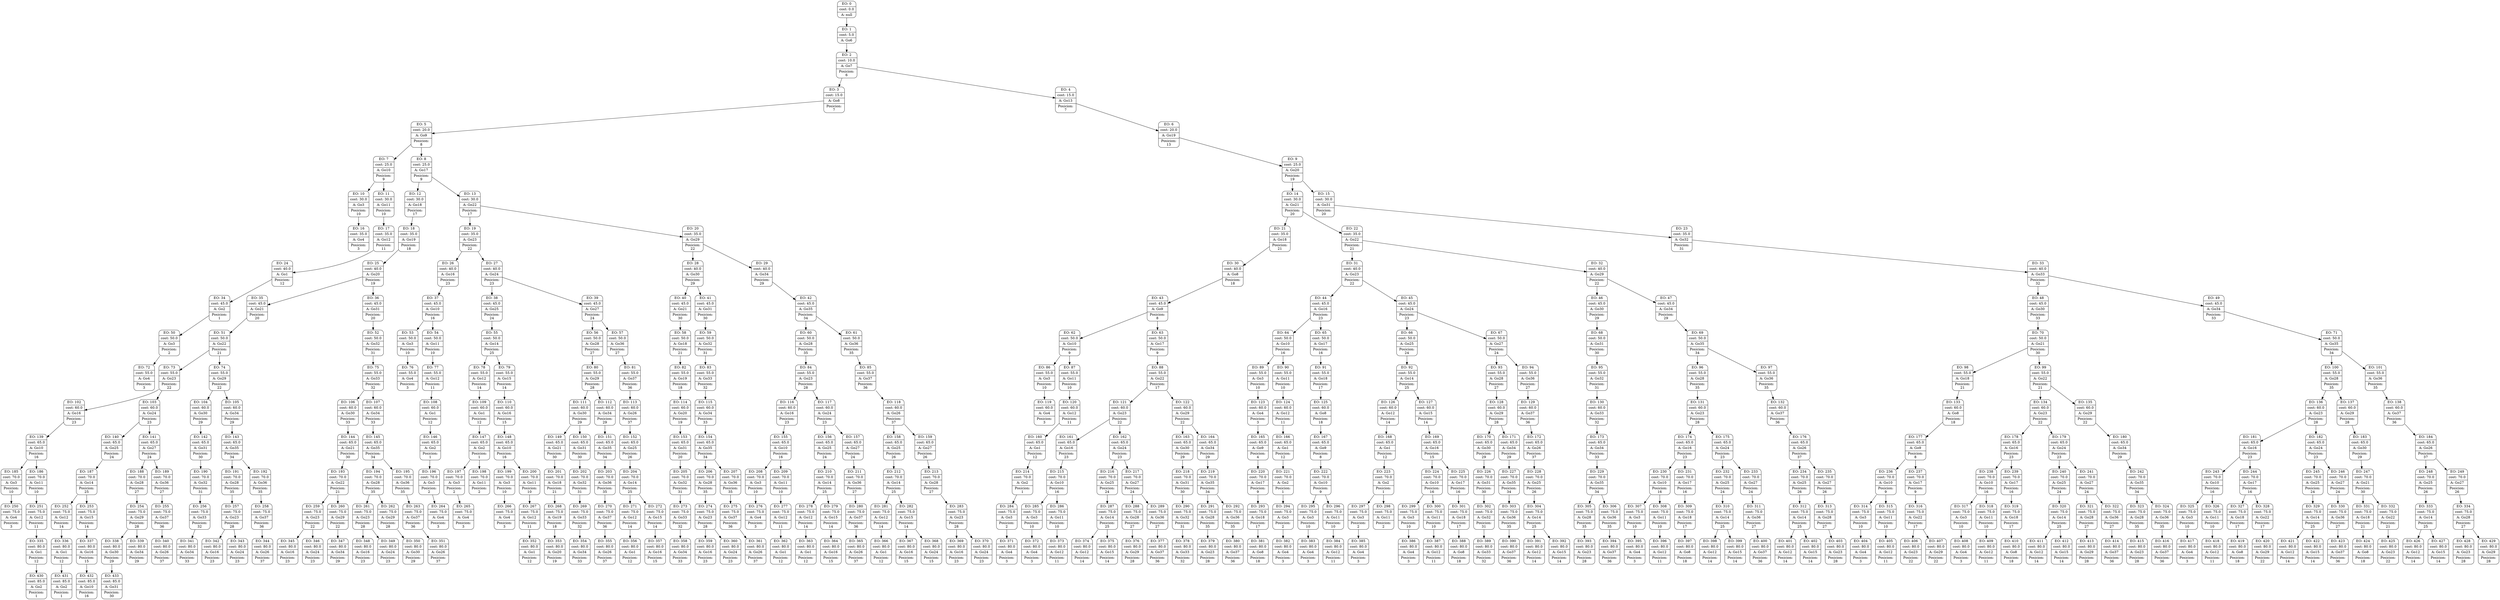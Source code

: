 digraph g {
node [shape = Mrecord];
nodo0[label="{EO: 0|cost: 0.0|A: null}"]
nodo1[label="{EO: 1|cost: 5.0|A: Go6}"]
nodo2[label="{EO: 2|cost: 10.0|A: Go7|Posicion:\n6}"]
nodo3[label="{EO: 3|cost: 15.0|A: Go8|Posicion:\n7}"]
nodo5[label="{EO: 5|cost: 20.0|A: Go9|Posicion:\n8}"]
nodo7[label="{EO: 7|cost: 25.0|A: Go10|Posicion:\n9}"]
nodo10[label="{EO: 10|cost: 30.0|A: Go3|Posicion:\n10}"]
nodo16[label="{EO: 16|cost: 35.0|A: Go4|Posicion:\n3}"]

nodo10 -> nodo16;

nodo7 -> nodo10;
nodo11[label="{EO: 11|cost: 30.0|A: Go11|Posicion:\n10}"]
nodo17[label="{EO: 17|cost: 35.0|A: Go12|Posicion:\n11}"]
nodo24[label="{EO: 24|cost: 40.0|A: Go1|Posicion:\n12}"]
nodo34[label="{EO: 34|cost: 45.0|A: Go2|Posicion:\n1}"]
nodo50[label="{EO: 50|cost: 50.0|A: Go3|Posicion:\n2}"]
nodo72[label="{EO: 72|cost: 55.0|A: Go4|Posicion:\n3}"]

nodo50 -> nodo72;

nodo34 -> nodo50;

nodo24 -> nodo34;

nodo17 -> nodo24;

nodo11 -> nodo17;

nodo7 -> nodo11;

nodo5 -> nodo7;
nodo8[label="{EO: 8|cost: 25.0|A: Go17|Posicion:\n9}"]
nodo12[label="{EO: 12|cost: 30.0|A: Go18|Posicion:\n17}"]
nodo18[label="{EO: 18|cost: 35.0|A: Go19|Posicion:\n18}"]
nodo25[label="{EO: 25|cost: 40.0|A: Go20|Posicion:\n19}"]
nodo35[label="{EO: 35|cost: 45.0|A: Go21|Posicion:\n20}"]
nodo51[label="{EO: 51|cost: 50.0|A: Go22|Posicion:\n21}"]
nodo73[label="{EO: 73|cost: 55.0|A: Go23|Posicion:\n22}"]
nodo102[label="{EO: 102|cost: 60.0|A: Go16|Posicion:\n23}"]
nodo139[label="{EO: 139|cost: 65.0|A: Go10|Posicion:\n16}"]
nodo185[label="{EO: 185|cost: 70.0|A: Go3|Posicion:\n10}"]
nodo250[label="{EO: 250|cost: 75.0|A: Go4|Posicion:\n3}"]

nodo185 -> nodo250;

nodo139 -> nodo185;
nodo186[label="{EO: 186|cost: 70.0|A: Go11|Posicion:\n10}"]
nodo251[label="{EO: 251|cost: 75.0|A: Go12|Posicion:\n11}"]
nodo335[label="{EO: 335|cost: 80.0|A: Go1|Posicion:\n12}"]
nodo430[label="{EO: 430|cost: 85.0|A: Go2|Posicion:\n1}"]

nodo335 -> nodo430;

nodo251 -> nodo335;

nodo186 -> nodo251;

nodo139 -> nodo186;

nodo102 -> nodo139;

nodo73 -> nodo102;
nodo103[label="{EO: 103|cost: 60.0|A: Go24|Posicion:\n23}"]
nodo140[label="{EO: 140|cost: 65.0|A: Go25|Posicion:\n24}"]
nodo187[label="{EO: 187|cost: 70.0|A: Go14|Posicion:\n25}"]
nodo252[label="{EO: 252|cost: 75.0|A: Go12|Posicion:\n14}"]
nodo336[label="{EO: 336|cost: 80.0|A: Go1|Posicion:\n12}"]
nodo431[label="{EO: 431|cost: 85.0|A: Go2|Posicion:\n1}"]

nodo336 -> nodo431;

nodo252 -> nodo336;

nodo187 -> nodo252;
nodo253[label="{EO: 253|cost: 75.0|A: Go15|Posicion:\n14}"]
nodo337[label="{EO: 337|cost: 80.0|A: Go16|Posicion:\n15}"]
nodo432[label="{EO: 432|cost: 85.0|A: Go10|Posicion:\n16}"]

nodo337 -> nodo432;

nodo253 -> nodo337;

nodo187 -> nodo253;

nodo140 -> nodo187;

nodo103 -> nodo140;
nodo141[label="{EO: 141|cost: 65.0|A: Go27|Posicion:\n24}"]
nodo188[label="{EO: 188|cost: 70.0|A: Go28|Posicion:\n27}"]
nodo254[label="{EO: 254|cost: 75.0|A: Go29|Posicion:\n28}"]
nodo338[label="{EO: 338|cost: 80.0|A: Go30|Posicion:\n29}"]
nodo433[label="{EO: 433|cost: 85.0|A: Go31|Posicion:\n30}"]

nodo338 -> nodo433;

nodo254 -> nodo338;
nodo339[label="{EO: 339|cost: 80.0|A: Go34|Posicion:\n29}"]

nodo254 -> nodo339;

nodo188 -> nodo254;

nodo141 -> nodo188;
nodo189[label="{EO: 189|cost: 70.0|A: Go36|Posicion:\n27}"]
nodo255[label="{EO: 255|cost: 75.0|A: Go37|Posicion:\n36}"]
nodo340[label="{EO: 340|cost: 80.0|A: Go26|Posicion:\n37}"]

nodo255 -> nodo340;

nodo189 -> nodo255;

nodo141 -> nodo189;

nodo103 -> nodo141;

nodo73 -> nodo103;

nodo51 -> nodo73;
nodo74[label="{EO: 74|cost: 55.0|A: Go29|Posicion:\n22}"]
nodo104[label="{EO: 104|cost: 60.0|A: Go30|Posicion:\n29}"]
nodo142[label="{EO: 142|cost: 65.0|A: Go31|Posicion:\n30}"]
nodo190[label="{EO: 190|cost: 70.0|A: Go32|Posicion:\n31}"]
nodo256[label="{EO: 256|cost: 75.0|A: Go33|Posicion:\n32}"]
nodo341[label="{EO: 341|cost: 80.0|A: Go34|Posicion:\n33}"]

nodo256 -> nodo341;

nodo190 -> nodo256;

nodo142 -> nodo190;

nodo104 -> nodo142;

nodo74 -> nodo104;
nodo105[label="{EO: 105|cost: 60.0|A: Go34|Posicion:\n29}"]
nodo143[label="{EO: 143|cost: 65.0|A: Go35|Posicion:\n34}"]
nodo191[label="{EO: 191|cost: 70.0|A: Go28|Posicion:\n35}"]
nodo257[label="{EO: 257|cost: 75.0|A: Go23|Posicion:\n28}"]
nodo342[label="{EO: 342|cost: 80.0|A: Go16|Posicion:\n23}"]

nodo257 -> nodo342;
nodo343[label="{EO: 343|cost: 80.0|A: Go24|Posicion:\n23}"]

nodo257 -> nodo343;

nodo191 -> nodo257;

nodo143 -> nodo191;
nodo192[label="{EO: 192|cost: 70.0|A: Go36|Posicion:\n35}"]
nodo258[label="{EO: 258|cost: 75.0|A: Go37|Posicion:\n36}"]
nodo344[label="{EO: 344|cost: 80.0|A: Go26|Posicion:\n37}"]

nodo258 -> nodo344;

nodo192 -> nodo258;

nodo143 -> nodo192;

nodo105 -> nodo143;

nodo74 -> nodo105;

nodo51 -> nodo74;

nodo35 -> nodo51;

nodo25 -> nodo35;
nodo36[label="{EO: 36|cost: 45.0|A: Go31|Posicion:\n20}"]
nodo52[label="{EO: 52|cost: 50.0|A: Go32|Posicion:\n31}"]
nodo75[label="{EO: 75|cost: 55.0|A: Go33|Posicion:\n32}"]
nodo106[label="{EO: 106|cost: 60.0|A: Go30|Posicion:\n33}"]
nodo144[label="{EO: 144|cost: 65.0|A: Go21|Posicion:\n30}"]
nodo193[label="{EO: 193|cost: 70.0|A: Go22|Posicion:\n21}"]
nodo259[label="{EO: 259|cost: 75.0|A: Go23|Posicion:\n22}"]
nodo345[label="{EO: 345|cost: 80.0|A: Go16|Posicion:\n23}"]

nodo259 -> nodo345;
nodo346[label="{EO: 346|cost: 80.0|A: Go24|Posicion:\n23}"]

nodo259 -> nodo346;

nodo193 -> nodo259;
nodo260[label="{EO: 260|cost: 75.0|A: Go29|Posicion:\n22}"]
nodo347[label="{EO: 347|cost: 80.0|A: Go34|Posicion:\n29}"]

nodo260 -> nodo347;

nodo193 -> nodo260;

nodo144 -> nodo193;

nodo106 -> nodo144;

nodo75 -> nodo106;
nodo107[label="{EO: 107|cost: 60.0|A: Go34|Posicion:\n33}"]
nodo145[label="{EO: 145|cost: 65.0|A: Go35|Posicion:\n34}"]
nodo194[label="{EO: 194|cost: 70.0|A: Go28|Posicion:\n35}"]
nodo261[label="{EO: 261|cost: 75.0|A: Go23|Posicion:\n28}"]
nodo348[label="{EO: 348|cost: 80.0|A: Go16|Posicion:\n23}"]

nodo261 -> nodo348;
nodo349[label="{EO: 349|cost: 80.0|A: Go24|Posicion:\n23}"]

nodo261 -> nodo349;

nodo194 -> nodo261;
nodo262[label="{EO: 262|cost: 75.0|A: Go29|Posicion:\n28}"]
nodo350[label="{EO: 350|cost: 80.0|A: Go30|Posicion:\n29}"]

nodo262 -> nodo350;

nodo194 -> nodo262;

nodo145 -> nodo194;
nodo195[label="{EO: 195|cost: 70.0|A: Go36|Posicion:\n35}"]
nodo263[label="{EO: 263|cost: 75.0|A: Go37|Posicion:\n36}"]
nodo351[label="{EO: 351|cost: 80.0|A: Go26|Posicion:\n37}"]

nodo263 -> nodo351;

nodo195 -> nodo263;

nodo145 -> nodo195;

nodo107 -> nodo145;

nodo75 -> nodo107;

nodo52 -> nodo75;

nodo36 -> nodo52;

nodo25 -> nodo36;

nodo18 -> nodo25;

nodo12 -> nodo18;

nodo8 -> nodo12;
nodo13[label="{EO: 13|cost: 30.0|A: Go22|Posicion:\n17}"]
nodo19[label="{EO: 19|cost: 35.0|A: Go23|Posicion:\n22}"]
nodo26[label="{EO: 26|cost: 40.0|A: Go16|Posicion:\n23}"]
nodo37[label="{EO: 37|cost: 45.0|A: Go10|Posicion:\n16}"]
nodo53[label="{EO: 53|cost: 50.0|A: Go3|Posicion:\n10}"]
nodo76[label="{EO: 76|cost: 55.0|A: Go4|Posicion:\n3}"]

nodo53 -> nodo76;

nodo37 -> nodo53;
nodo54[label="{EO: 54|cost: 50.0|A: Go11|Posicion:\n10}"]
nodo77[label="{EO: 77|cost: 55.0|A: Go12|Posicion:\n11}"]
nodo108[label="{EO: 108|cost: 60.0|A: Go1|Posicion:\n12}"]
nodo146[label="{EO: 146|cost: 65.0|A: Go2|Posicion:\n1}"]
nodo196[label="{EO: 196|cost: 70.0|A: Go3|Posicion:\n2}"]
nodo264[label="{EO: 264|cost: 75.0|A: Go4|Posicion:\n3}"]

nodo196 -> nodo264;

nodo146 -> nodo196;

nodo108 -> nodo146;

nodo77 -> nodo108;

nodo54 -> nodo77;

nodo37 -> nodo54;

nodo26 -> nodo37;

nodo19 -> nodo26;
nodo27[label="{EO: 27|cost: 40.0|A: Go24|Posicion:\n23}"]
nodo38[label="{EO: 38|cost: 45.0|A: Go25|Posicion:\n24}"]
nodo55[label="{EO: 55|cost: 50.0|A: Go14|Posicion:\n25}"]
nodo78[label="{EO: 78|cost: 55.0|A: Go12|Posicion:\n14}"]
nodo109[label="{EO: 109|cost: 60.0|A: Go1|Posicion:\n12}"]
nodo147[label="{EO: 147|cost: 65.0|A: Go2|Posicion:\n1}"]
nodo197[label="{EO: 197|cost: 70.0|A: Go3|Posicion:\n2}"]
nodo265[label="{EO: 265|cost: 75.0|A: Go4|Posicion:\n3}"]

nodo197 -> nodo265;

nodo147 -> nodo197;
nodo198[label="{EO: 198|cost: 70.0|A: Go11|Posicion:\n2}"]

nodo147 -> nodo198;

nodo109 -> nodo147;

nodo78 -> nodo109;

nodo55 -> nodo78;
nodo79[label="{EO: 79|cost: 55.0|A: Go15|Posicion:\n14}"]
nodo110[label="{EO: 110|cost: 60.0|A: Go16|Posicion:\n15}"]
nodo148[label="{EO: 148|cost: 65.0|A: Go10|Posicion:\n16}"]
nodo199[label="{EO: 199|cost: 70.0|A: Go3|Posicion:\n10}"]
nodo266[label="{EO: 266|cost: 75.0|A: Go4|Posicion:\n3}"]

nodo199 -> nodo266;

nodo148 -> nodo199;
nodo200[label="{EO: 200|cost: 70.0|A: Go11|Posicion:\n10}"]
nodo267[label="{EO: 267|cost: 75.0|A: Go12|Posicion:\n11}"]
nodo352[label="{EO: 352|cost: 80.0|A: Go1|Posicion:\n12}"]

nodo267 -> nodo352;

nodo200 -> nodo267;

nodo148 -> nodo200;

nodo110 -> nodo148;

nodo79 -> nodo110;

nodo55 -> nodo79;

nodo38 -> nodo55;

nodo27 -> nodo38;
nodo39[label="{EO: 39|cost: 45.0|A: Go27|Posicion:\n24}"]
nodo56[label="{EO: 56|cost: 50.0|A: Go28|Posicion:\n27}"]
nodo80[label="{EO: 80|cost: 55.0|A: Go29|Posicion:\n28}"]
nodo111[label="{EO: 111|cost: 60.0|A: Go30|Posicion:\n29}"]
nodo149[label="{EO: 149|cost: 65.0|A: Go21|Posicion:\n30}"]
nodo201[label="{EO: 201|cost: 70.0|A: Go18|Posicion:\n21}"]
nodo268[label="{EO: 268|cost: 75.0|A: Go19|Posicion:\n18}"]
nodo353[label="{EO: 353|cost: 80.0|A: Go20|Posicion:\n19}"]

nodo268 -> nodo353;

nodo201 -> nodo268;

nodo149 -> nodo201;

nodo111 -> nodo149;
nodo150[label="{EO: 150|cost: 65.0|A: Go31|Posicion:\n30}"]
nodo202[label="{EO: 202|cost: 70.0|A: Go32|Posicion:\n31}"]
nodo269[label="{EO: 269|cost: 75.0|A: Go33|Posicion:\n32}"]
nodo354[label="{EO: 354|cost: 80.0|A: Go34|Posicion:\n33}"]

nodo269 -> nodo354;

nodo202 -> nodo269;

nodo150 -> nodo202;

nodo111 -> nodo150;

nodo80 -> nodo111;
nodo112[label="{EO: 112|cost: 60.0|A: Go34|Posicion:\n29}"]
nodo151[label="{EO: 151|cost: 65.0|A: Go35|Posicion:\n34}"]
nodo203[label="{EO: 203|cost: 70.0|A: Go36|Posicion:\n35}"]
nodo270[label="{EO: 270|cost: 75.0|A: Go37|Posicion:\n36}"]
nodo355[label="{EO: 355|cost: 80.0|A: Go26|Posicion:\n37}"]

nodo270 -> nodo355;

nodo203 -> nodo270;

nodo151 -> nodo203;

nodo112 -> nodo151;

nodo80 -> nodo112;

nodo56 -> nodo80;

nodo39 -> nodo56;
nodo57[label="{EO: 57|cost: 50.0|A: Go36|Posicion:\n27}"]
nodo81[label="{EO: 81|cost: 55.0|A: Go37|Posicion:\n36}"]
nodo113[label="{EO: 113|cost: 60.0|A: Go26|Posicion:\n37}"]
nodo152[label="{EO: 152|cost: 65.0|A: Go25|Posicion:\n26}"]
nodo204[label="{EO: 204|cost: 70.0|A: Go14|Posicion:\n25}"]
nodo271[label="{EO: 271|cost: 75.0|A: Go12|Posicion:\n14}"]
nodo356[label="{EO: 356|cost: 80.0|A: Go1|Posicion:\n12}"]

nodo271 -> nodo356;

nodo204 -> nodo271;
nodo272[label="{EO: 272|cost: 75.0|A: Go15|Posicion:\n14}"]
nodo357[label="{EO: 357|cost: 80.0|A: Go16|Posicion:\n15}"]

nodo272 -> nodo357;

nodo204 -> nodo272;

nodo152 -> nodo204;

nodo113 -> nodo152;

nodo81 -> nodo113;

nodo57 -> nodo81;

nodo39 -> nodo57;

nodo27 -> nodo39;

nodo19 -> nodo27;

nodo13 -> nodo19;
nodo20[label="{EO: 20|cost: 35.0|A: Go29|Posicion:\n22}"]
nodo28[label="{EO: 28|cost: 40.0|A: Go30|Posicion:\n29}"]
nodo40[label="{EO: 40|cost: 45.0|A: Go21|Posicion:\n30}"]
nodo58[label="{EO: 58|cost: 50.0|A: Go18|Posicion:\n21}"]
nodo82[label="{EO: 82|cost: 55.0|A: Go19|Posicion:\n18}"]
nodo114[label="{EO: 114|cost: 60.0|A: Go20|Posicion:\n19}"]
nodo153[label="{EO: 153|cost: 65.0|A: Go31|Posicion:\n20}"]
nodo205[label="{EO: 205|cost: 70.0|A: Go32|Posicion:\n31}"]
nodo273[label="{EO: 273|cost: 75.0|A: Go33|Posicion:\n32}"]
nodo358[label="{EO: 358|cost: 80.0|A: Go34|Posicion:\n33}"]

nodo273 -> nodo358;

nodo205 -> nodo273;

nodo153 -> nodo205;

nodo114 -> nodo153;

nodo82 -> nodo114;

nodo58 -> nodo82;

nodo40 -> nodo58;

nodo28 -> nodo40;
nodo41[label="{EO: 41|cost: 45.0|A: Go31|Posicion:\n30}"]
nodo59[label="{EO: 59|cost: 50.0|A: Go32|Posicion:\n31}"]
nodo83[label="{EO: 83|cost: 55.0|A: Go33|Posicion:\n32}"]
nodo115[label="{EO: 115|cost: 60.0|A: Go34|Posicion:\n33}"]
nodo154[label="{EO: 154|cost: 65.0|A: Go35|Posicion:\n34}"]
nodo206[label="{EO: 206|cost: 70.0|A: Go28|Posicion:\n35}"]
nodo274[label="{EO: 274|cost: 75.0|A: Go23|Posicion:\n28}"]
nodo359[label="{EO: 359|cost: 80.0|A: Go16|Posicion:\n23}"]

nodo274 -> nodo359;
nodo360[label="{EO: 360|cost: 80.0|A: Go24|Posicion:\n23}"]

nodo274 -> nodo360;

nodo206 -> nodo274;

nodo154 -> nodo206;
nodo207[label="{EO: 207|cost: 70.0|A: Go36|Posicion:\n35}"]
nodo275[label="{EO: 275|cost: 75.0|A: Go37|Posicion:\n36}"]
nodo361[label="{EO: 361|cost: 80.0|A: Go26|Posicion:\n37}"]

nodo275 -> nodo361;

nodo207 -> nodo275;

nodo154 -> nodo207;

nodo115 -> nodo154;

nodo83 -> nodo115;

nodo59 -> nodo83;

nodo41 -> nodo59;

nodo28 -> nodo41;

nodo20 -> nodo28;
nodo29[label="{EO: 29|cost: 40.0|A: Go34|Posicion:\n29}"]
nodo42[label="{EO: 42|cost: 45.0|A: Go35|Posicion:\n34}"]
nodo60[label="{EO: 60|cost: 50.0|A: Go28|Posicion:\n35}"]
nodo84[label="{EO: 84|cost: 55.0|A: Go23|Posicion:\n28}"]
nodo116[label="{EO: 116|cost: 60.0|A: Go16|Posicion:\n23}"]
nodo155[label="{EO: 155|cost: 65.0|A: Go10|Posicion:\n16}"]
nodo208[label="{EO: 208|cost: 70.0|A: Go3|Posicion:\n10}"]
nodo276[label="{EO: 276|cost: 75.0|A: Go4|Posicion:\n3}"]

nodo208 -> nodo276;

nodo155 -> nodo208;
nodo209[label="{EO: 209|cost: 70.0|A: Go11|Posicion:\n10}"]
nodo277[label="{EO: 277|cost: 75.0|A: Go12|Posicion:\n11}"]
nodo362[label="{EO: 362|cost: 80.0|A: Go1|Posicion:\n12}"]

nodo277 -> nodo362;

nodo209 -> nodo277;

nodo155 -> nodo209;

nodo116 -> nodo155;

nodo84 -> nodo116;
nodo117[label="{EO: 117|cost: 60.0|A: Go24|Posicion:\n23}"]
nodo156[label="{EO: 156|cost: 65.0|A: Go25|Posicion:\n24}"]
nodo210[label="{EO: 210|cost: 70.0|A: Go14|Posicion:\n25}"]
nodo278[label="{EO: 278|cost: 75.0|A: Go12|Posicion:\n14}"]
nodo363[label="{EO: 363|cost: 80.0|A: Go1|Posicion:\n12}"]

nodo278 -> nodo363;

nodo210 -> nodo278;
nodo279[label="{EO: 279|cost: 75.0|A: Go15|Posicion:\n14}"]
nodo364[label="{EO: 364|cost: 80.0|A: Go16|Posicion:\n15}"]

nodo279 -> nodo364;

nodo210 -> nodo279;

nodo156 -> nodo210;

nodo117 -> nodo156;
nodo157[label="{EO: 157|cost: 65.0|A: Go27|Posicion:\n24}"]
nodo211[label="{EO: 211|cost: 70.0|A: Go36|Posicion:\n27}"]
nodo280[label="{EO: 280|cost: 75.0|A: Go37|Posicion:\n36}"]
nodo365[label="{EO: 365|cost: 80.0|A: Go26|Posicion:\n37}"]

nodo280 -> nodo365;

nodo211 -> nodo280;

nodo157 -> nodo211;

nodo117 -> nodo157;

nodo84 -> nodo117;

nodo60 -> nodo84;

nodo42 -> nodo60;
nodo61[label="{EO: 61|cost: 50.0|A: Go36|Posicion:\n35}"]
nodo85[label="{EO: 85|cost: 55.0|A: Go37|Posicion:\n36}"]
nodo118[label="{EO: 118|cost: 60.0|A: Go26|Posicion:\n37}"]
nodo158[label="{EO: 158|cost: 65.0|A: Go25|Posicion:\n26}"]
nodo212[label="{EO: 212|cost: 70.0|A: Go14|Posicion:\n25}"]
nodo281[label="{EO: 281|cost: 75.0|A: Go12|Posicion:\n14}"]
nodo366[label="{EO: 366|cost: 80.0|A: Go1|Posicion:\n12}"]

nodo281 -> nodo366;

nodo212 -> nodo281;
nodo282[label="{EO: 282|cost: 75.0|A: Go15|Posicion:\n14}"]
nodo367[label="{EO: 367|cost: 80.0|A: Go16|Posicion:\n15}"]

nodo282 -> nodo367;
nodo368[label="{EO: 368|cost: 80.0|A: Go24|Posicion:\n15}"]

nodo282 -> nodo368;

nodo212 -> nodo282;

nodo158 -> nodo212;

nodo118 -> nodo158;
nodo159[label="{EO: 159|cost: 65.0|A: Go27|Posicion:\n26}"]
nodo213[label="{EO: 213|cost: 70.0|A: Go28|Posicion:\n27}"]
nodo283[label="{EO: 283|cost: 75.0|A: Go23|Posicion:\n28}"]
nodo369[label="{EO: 369|cost: 80.0|A: Go16|Posicion:\n23}"]

nodo283 -> nodo369;
nodo370[label="{EO: 370|cost: 80.0|A: Go24|Posicion:\n23}"]

nodo283 -> nodo370;

nodo213 -> nodo283;

nodo159 -> nodo213;

nodo118 -> nodo159;

nodo85 -> nodo118;

nodo61 -> nodo85;

nodo42 -> nodo61;

nodo29 -> nodo42;

nodo20 -> nodo29;

nodo13 -> nodo20;

nodo8 -> nodo13;

nodo5 -> nodo8;

nodo3 -> nodo5;

nodo2 -> nodo3;
nodo4[label="{EO: 4|cost: 15.0|A: Go13|Posicion:\n7}"]
nodo6[label="{EO: 6|cost: 20.0|A: Go19|Posicion:\n13}"]
nodo9[label="{EO: 9|cost: 25.0|A: Go20|Posicion:\n19}"]
nodo14[label="{EO: 14|cost: 30.0|A: Go21|Posicion:\n20}"]
nodo21[label="{EO: 21|cost: 35.0|A: Go18|Posicion:\n21}"]
nodo30[label="{EO: 30|cost: 40.0|A: Go8|Posicion:\n18}"]
nodo43[label="{EO: 43|cost: 45.0|A: Go9|Posicion:\n8}"]
nodo62[label="{EO: 62|cost: 50.0|A: Go10|Posicion:\n9}"]
nodo86[label="{EO: 86|cost: 55.0|A: Go3|Posicion:\n10}"]
nodo119[label="{EO: 119|cost: 60.0|A: Go4|Posicion:\n3}"]

nodo86 -> nodo119;

nodo62 -> nodo86;
nodo87[label="{EO: 87|cost: 55.0|A: Go11|Posicion:\n10}"]
nodo120[label="{EO: 120|cost: 60.0|A: Go12|Posicion:\n11}"]
nodo160[label="{EO: 160|cost: 65.0|A: Go1|Posicion:\n12}"]
nodo214[label="{EO: 214|cost: 70.0|A: Go2|Posicion:\n1}"]
nodo284[label="{EO: 284|cost: 75.0|A: Go3|Posicion:\n2}"]
nodo371[label="{EO: 371|cost: 80.0|A: Go4|Posicion:\n3}"]

nodo284 -> nodo371;

nodo214 -> nodo284;

nodo160 -> nodo214;

nodo120 -> nodo160;

nodo87 -> nodo120;

nodo62 -> nodo87;

nodo43 -> nodo62;
nodo63[label="{EO: 63|cost: 50.0|A: Go17|Posicion:\n9}"]
nodo88[label="{EO: 88|cost: 55.0|A: Go22|Posicion:\n17}"]
nodo121[label="{EO: 121|cost: 60.0|A: Go23|Posicion:\n22}"]
nodo161[label="{EO: 161|cost: 65.0|A: Go16|Posicion:\n23}"]
nodo215[label="{EO: 215|cost: 70.0|A: Go10|Posicion:\n16}"]
nodo285[label="{EO: 285|cost: 75.0|A: Go3|Posicion:\n10}"]
nodo372[label="{EO: 372|cost: 80.0|A: Go4|Posicion:\n3}"]

nodo285 -> nodo372;

nodo215 -> nodo285;
nodo286[label="{EO: 286|cost: 75.0|A: Go11|Posicion:\n10}"]
nodo373[label="{EO: 373|cost: 80.0|A: Go12|Posicion:\n11}"]

nodo286 -> nodo373;

nodo215 -> nodo286;

nodo161 -> nodo215;

nodo121 -> nodo161;
nodo162[label="{EO: 162|cost: 65.0|A: Go24|Posicion:\n23}"]
nodo216[label="{EO: 216|cost: 70.0|A: Go25|Posicion:\n24}"]
nodo287[label="{EO: 287|cost: 75.0|A: Go14|Posicion:\n25}"]
nodo374[label="{EO: 374|cost: 80.0|A: Go12|Posicion:\n14}"]

nodo287 -> nodo374;
nodo375[label="{EO: 375|cost: 80.0|A: Go15|Posicion:\n14}"]

nodo287 -> nodo375;

nodo216 -> nodo287;

nodo162 -> nodo216;
nodo217[label="{EO: 217|cost: 70.0|A: Go27|Posicion:\n24}"]
nodo288[label="{EO: 288|cost: 75.0|A: Go28|Posicion:\n27}"]
nodo376[label="{EO: 376|cost: 80.0|A: Go29|Posicion:\n28}"]

nodo288 -> nodo376;

nodo217 -> nodo288;
nodo289[label="{EO: 289|cost: 75.0|A: Go36|Posicion:\n27}"]
nodo377[label="{EO: 377|cost: 80.0|A: Go37|Posicion:\n36}"]

nodo289 -> nodo377;

nodo217 -> nodo289;

nodo162 -> nodo217;

nodo121 -> nodo162;

nodo88 -> nodo121;
nodo122[label="{EO: 122|cost: 60.0|A: Go29|Posicion:\n22}"]
nodo163[label="{EO: 163|cost: 65.0|A: Go30|Posicion:\n29}"]
nodo218[label="{EO: 218|cost: 70.0|A: Go31|Posicion:\n30}"]
nodo290[label="{EO: 290|cost: 75.0|A: Go32|Posicion:\n31}"]
nodo378[label="{EO: 378|cost: 80.0|A: Go33|Posicion:\n32}"]

nodo290 -> nodo378;

nodo218 -> nodo290;

nodo163 -> nodo218;

nodo122 -> nodo163;
nodo164[label="{EO: 164|cost: 65.0|A: Go34|Posicion:\n29}"]
nodo219[label="{EO: 219|cost: 70.0|A: Go35|Posicion:\n34}"]
nodo291[label="{EO: 291|cost: 75.0|A: Go28|Posicion:\n35}"]
nodo379[label="{EO: 379|cost: 80.0|A: Go23|Posicion:\n28}"]

nodo291 -> nodo379;

nodo219 -> nodo291;
nodo292[label="{EO: 292|cost: 75.0|A: Go36|Posicion:\n35}"]
nodo380[label="{EO: 380|cost: 80.0|A: Go37|Posicion:\n36}"]

nodo292 -> nodo380;

nodo219 -> nodo292;

nodo164 -> nodo219;

nodo122 -> nodo164;

nodo88 -> nodo122;

nodo63 -> nodo88;

nodo43 -> nodo63;

nodo30 -> nodo43;

nodo21 -> nodo30;

nodo14 -> nodo21;
nodo22[label="{EO: 22|cost: 35.0|A: Go22|Posicion:\n21}"]
nodo31[label="{EO: 31|cost: 40.0|A: Go23|Posicion:\n22}"]
nodo44[label="{EO: 44|cost: 45.0|A: Go16|Posicion:\n23}"]
nodo64[label="{EO: 64|cost: 50.0|A: Go10|Posicion:\n16}"]
nodo89[label="{EO: 89|cost: 55.0|A: Go3|Posicion:\n10}"]
nodo123[label="{EO: 123|cost: 60.0|A: Go4|Posicion:\n3}"]
nodo165[label="{EO: 165|cost: 65.0|A: Go9|Posicion:\n4}"]
nodo220[label="{EO: 220|cost: 70.0|A: Go17|Posicion:\n9}"]
nodo293[label="{EO: 293|cost: 75.0|A: Go18|Posicion:\n17}"]
nodo381[label="{EO: 381|cost: 80.0|A: Go8|Posicion:\n18}"]

nodo293 -> nodo381;

nodo220 -> nodo293;

nodo165 -> nodo220;

nodo123 -> nodo165;

nodo89 -> nodo123;

nodo64 -> nodo89;
nodo90[label="{EO: 90|cost: 55.0|A: Go11|Posicion:\n10}"]
nodo124[label="{EO: 124|cost: 60.0|A: Go12|Posicion:\n11}"]
nodo166[label="{EO: 166|cost: 65.0|A: Go1|Posicion:\n12}"]
nodo221[label="{EO: 221|cost: 70.0|A: Go2|Posicion:\n1}"]
nodo294[label="{EO: 294|cost: 75.0|A: Go3|Posicion:\n2}"]
nodo382[label="{EO: 382|cost: 80.0|A: Go4|Posicion:\n3}"]

nodo294 -> nodo382;

nodo221 -> nodo294;

nodo166 -> nodo221;

nodo124 -> nodo166;

nodo90 -> nodo124;

nodo64 -> nodo90;

nodo44 -> nodo64;
nodo65[label="{EO: 65|cost: 50.0|A: Go17|Posicion:\n16}"]
nodo91[label="{EO: 91|cost: 55.0|A: Go18|Posicion:\n17}"]
nodo125[label="{EO: 125|cost: 60.0|A: Go8|Posicion:\n18}"]
nodo167[label="{EO: 167|cost: 65.0|A: Go9|Posicion:\n8}"]
nodo222[label="{EO: 222|cost: 70.0|A: Go10|Posicion:\n9}"]
nodo295[label="{EO: 295|cost: 75.0|A: Go3|Posicion:\n10}"]
nodo383[label="{EO: 383|cost: 80.0|A: Go4|Posicion:\n3}"]

nodo295 -> nodo383;

nodo222 -> nodo295;
nodo296[label="{EO: 296|cost: 75.0|A: Go11|Posicion:\n10}"]
nodo384[label="{EO: 384|cost: 80.0|A: Go12|Posicion:\n11}"]

nodo296 -> nodo384;

nodo222 -> nodo296;

nodo167 -> nodo222;

nodo125 -> nodo167;

nodo91 -> nodo125;

nodo65 -> nodo91;

nodo44 -> nodo65;

nodo31 -> nodo44;
nodo45[label="{EO: 45|cost: 45.0|A: Go24|Posicion:\n23}"]
nodo66[label="{EO: 66|cost: 50.0|A: Go25|Posicion:\n24}"]
nodo92[label="{EO: 92|cost: 55.0|A: Go14|Posicion:\n25}"]
nodo126[label="{EO: 126|cost: 60.0|A: Go12|Posicion:\n14}"]
nodo168[label="{EO: 168|cost: 65.0|A: Go1|Posicion:\n12}"]
nodo223[label="{EO: 223|cost: 70.0|A: Go2|Posicion:\n1}"]
nodo297[label="{EO: 297|cost: 75.0|A: Go3|Posicion:\n2}"]
nodo385[label="{EO: 385|cost: 80.0|A: Go4|Posicion:\n3}"]

nodo297 -> nodo385;

nodo223 -> nodo297;
nodo298[label="{EO: 298|cost: 75.0|A: Go11|Posicion:\n2}"]

nodo223 -> nodo298;

nodo168 -> nodo223;

nodo126 -> nodo168;

nodo92 -> nodo126;
nodo127[label="{EO: 127|cost: 60.0|A: Go15|Posicion:\n14}"]
nodo169[label="{EO: 169|cost: 65.0|A: Go16|Posicion:\n15}"]
nodo224[label="{EO: 224|cost: 70.0|A: Go10|Posicion:\n16}"]
nodo299[label="{EO: 299|cost: 75.0|A: Go3|Posicion:\n10}"]
nodo386[label="{EO: 386|cost: 80.0|A: Go4|Posicion:\n3}"]

nodo299 -> nodo386;

nodo224 -> nodo299;
nodo300[label="{EO: 300|cost: 75.0|A: Go11|Posicion:\n10}"]
nodo387[label="{EO: 387|cost: 80.0|A: Go12|Posicion:\n11}"]

nodo300 -> nodo387;

nodo224 -> nodo300;

nodo169 -> nodo224;
nodo225[label="{EO: 225|cost: 70.0|A: Go17|Posicion:\n16}"]
nodo301[label="{EO: 301|cost: 75.0|A: Go18|Posicion:\n17}"]
nodo388[label="{EO: 388|cost: 80.0|A: Go8|Posicion:\n18}"]

nodo301 -> nodo388;

nodo225 -> nodo301;

nodo169 -> nodo225;

nodo127 -> nodo169;

nodo92 -> nodo127;

nodo66 -> nodo92;

nodo45 -> nodo66;
nodo67[label="{EO: 67|cost: 50.0|A: Go27|Posicion:\n24}"]
nodo93[label="{EO: 93|cost: 55.0|A: Go28|Posicion:\n27}"]
nodo128[label="{EO: 128|cost: 60.0|A: Go29|Posicion:\n28}"]
nodo170[label="{EO: 170|cost: 65.0|A: Go30|Posicion:\n29}"]
nodo226[label="{EO: 226|cost: 70.0|A: Go31|Posicion:\n30}"]
nodo302[label="{EO: 302|cost: 75.0|A: Go32|Posicion:\n31}"]
nodo389[label="{EO: 389|cost: 80.0|A: Go33|Posicion:\n32}"]

nodo302 -> nodo389;

nodo226 -> nodo302;

nodo170 -> nodo226;

nodo128 -> nodo170;
nodo171[label="{EO: 171|cost: 65.0|A: Go34|Posicion:\n29}"]
nodo227[label="{EO: 227|cost: 70.0|A: Go35|Posicion:\n34}"]
nodo303[label="{EO: 303|cost: 75.0|A: Go36|Posicion:\n35}"]
nodo390[label="{EO: 390|cost: 80.0|A: Go37|Posicion:\n36}"]

nodo303 -> nodo390;

nodo227 -> nodo303;

nodo171 -> nodo227;

nodo128 -> nodo171;

nodo93 -> nodo128;

nodo67 -> nodo93;
nodo94[label="{EO: 94|cost: 55.0|A: Go36|Posicion:\n27}"]
nodo129[label="{EO: 129|cost: 60.0|A: Go37|Posicion:\n36}"]
nodo172[label="{EO: 172|cost: 65.0|A: Go26|Posicion:\n37}"]
nodo228[label="{EO: 228|cost: 70.0|A: Go25|Posicion:\n26}"]
nodo304[label="{EO: 304|cost: 75.0|A: Go14|Posicion:\n25}"]
nodo391[label="{EO: 391|cost: 80.0|A: Go12|Posicion:\n14}"]

nodo304 -> nodo391;
nodo392[label="{EO: 392|cost: 80.0|A: Go15|Posicion:\n14}"]

nodo304 -> nodo392;

nodo228 -> nodo304;

nodo172 -> nodo228;

nodo129 -> nodo172;

nodo94 -> nodo129;

nodo67 -> nodo94;

nodo45 -> nodo67;

nodo31 -> nodo45;

nodo22 -> nodo31;
nodo32[label="{EO: 32|cost: 40.0|A: Go29|Posicion:\n22}"]
nodo46[label="{EO: 46|cost: 45.0|A: Go30|Posicion:\n29}"]
nodo68[label="{EO: 68|cost: 50.0|A: Go31|Posicion:\n30}"]
nodo95[label="{EO: 95|cost: 55.0|A: Go32|Posicion:\n31}"]
nodo130[label="{EO: 130|cost: 60.0|A: Go33|Posicion:\n32}"]
nodo173[label="{EO: 173|cost: 65.0|A: Go34|Posicion:\n33}"]
nodo229[label="{EO: 229|cost: 70.0|A: Go35|Posicion:\n34}"]
nodo305[label="{EO: 305|cost: 75.0|A: Go28|Posicion:\n35}"]
nodo393[label="{EO: 393|cost: 80.0|A: Go23|Posicion:\n28}"]

nodo305 -> nodo393;

nodo229 -> nodo305;
nodo306[label="{EO: 306|cost: 75.0|A: Go36|Posicion:\n35}"]
nodo394[label="{EO: 394|cost: 80.0|A: Go37|Posicion:\n36}"]

nodo306 -> nodo394;

nodo229 -> nodo306;

nodo173 -> nodo229;

nodo130 -> nodo173;

nodo95 -> nodo130;

nodo68 -> nodo95;

nodo46 -> nodo68;

nodo32 -> nodo46;
nodo47[label="{EO: 47|cost: 45.0|A: Go34|Posicion:\n29}"]
nodo69[label="{EO: 69|cost: 50.0|A: Go35|Posicion:\n34}"]
nodo96[label="{EO: 96|cost: 55.0|A: Go28|Posicion:\n35}"]
nodo131[label="{EO: 131|cost: 60.0|A: Go23|Posicion:\n28}"]
nodo174[label="{EO: 174|cost: 65.0|A: Go16|Posicion:\n23}"]
nodo230[label="{EO: 230|cost: 70.0|A: Go10|Posicion:\n16}"]
nodo307[label="{EO: 307|cost: 75.0|A: Go3|Posicion:\n10}"]
nodo395[label="{EO: 395|cost: 80.0|A: Go4|Posicion:\n3}"]

nodo307 -> nodo395;

nodo230 -> nodo307;
nodo308[label="{EO: 308|cost: 75.0|A: Go11|Posicion:\n10}"]
nodo396[label="{EO: 396|cost: 80.0|A: Go12|Posicion:\n11}"]

nodo308 -> nodo396;

nodo230 -> nodo308;

nodo174 -> nodo230;
nodo231[label="{EO: 231|cost: 70.0|A: Go17|Posicion:\n16}"]
nodo309[label="{EO: 309|cost: 75.0|A: Go18|Posicion:\n17}"]
nodo397[label="{EO: 397|cost: 80.0|A: Go8|Posicion:\n18}"]

nodo309 -> nodo397;

nodo231 -> nodo309;

nodo174 -> nodo231;

nodo131 -> nodo174;
nodo175[label="{EO: 175|cost: 65.0|A: Go24|Posicion:\n23}"]
nodo232[label="{EO: 232|cost: 70.0|A: Go25|Posicion:\n24}"]
nodo310[label="{EO: 310|cost: 75.0|A: Go14|Posicion:\n25}"]
nodo398[label="{EO: 398|cost: 80.0|A: Go12|Posicion:\n14}"]

nodo310 -> nodo398;
nodo399[label="{EO: 399|cost: 80.0|A: Go15|Posicion:\n14}"]

nodo310 -> nodo399;

nodo232 -> nodo310;

nodo175 -> nodo232;
nodo233[label="{EO: 233|cost: 70.0|A: Go27|Posicion:\n24}"]
nodo311[label="{EO: 311|cost: 75.0|A: Go36|Posicion:\n27}"]
nodo400[label="{EO: 400|cost: 80.0|A: Go37|Posicion:\n36}"]

nodo311 -> nodo400;

nodo233 -> nodo311;

nodo175 -> nodo233;

nodo131 -> nodo175;

nodo96 -> nodo131;

nodo69 -> nodo96;
nodo97[label="{EO: 97|cost: 55.0|A: Go36|Posicion:\n35}"]
nodo132[label="{EO: 132|cost: 60.0|A: Go37|Posicion:\n36}"]
nodo176[label="{EO: 176|cost: 65.0|A: Go26|Posicion:\n37}"]
nodo234[label="{EO: 234|cost: 70.0|A: Go25|Posicion:\n26}"]
nodo312[label="{EO: 312|cost: 75.0|A: Go14|Posicion:\n25}"]
nodo401[label="{EO: 401|cost: 80.0|A: Go12|Posicion:\n14}"]

nodo312 -> nodo401;
nodo402[label="{EO: 402|cost: 80.0|A: Go15|Posicion:\n14}"]

nodo312 -> nodo402;

nodo234 -> nodo312;

nodo176 -> nodo234;
nodo235[label="{EO: 235|cost: 70.0|A: Go27|Posicion:\n26}"]
nodo313[label="{EO: 313|cost: 75.0|A: Go28|Posicion:\n27}"]
nodo403[label="{EO: 403|cost: 80.0|A: Go23|Posicion:\n28}"]

nodo313 -> nodo403;

nodo235 -> nodo313;

nodo176 -> nodo235;

nodo132 -> nodo176;

nodo97 -> nodo132;

nodo69 -> nodo97;

nodo47 -> nodo69;

nodo32 -> nodo47;

nodo22 -> nodo32;

nodo14 -> nodo22;

nodo9 -> nodo14;
nodo15[label="{EO: 15|cost: 30.0|A: Go31|Posicion:\n20}"]
nodo23[label="{EO: 23|cost: 35.0|A: Go32|Posicion:\n31}"]
nodo33[label="{EO: 33|cost: 40.0|A: Go33|Posicion:\n32}"]
nodo48[label="{EO: 48|cost: 45.0|A: Go30|Posicion:\n33}"]
nodo70[label="{EO: 70|cost: 50.0|A: Go21|Posicion:\n30}"]
nodo98[label="{EO: 98|cost: 55.0|A: Go18|Posicion:\n21}"]
nodo133[label="{EO: 133|cost: 60.0|A: Go8|Posicion:\n18}"]
nodo177[label="{EO: 177|cost: 65.0|A: Go9|Posicion:\n8}"]
nodo236[label="{EO: 236|cost: 70.0|A: Go10|Posicion:\n9}"]
nodo314[label="{EO: 314|cost: 75.0|A: Go3|Posicion:\n10}"]
nodo404[label="{EO: 404|cost: 80.0|A: Go4|Posicion:\n3}"]

nodo314 -> nodo404;

nodo236 -> nodo314;
nodo315[label="{EO: 315|cost: 75.0|A: Go11|Posicion:\n10}"]
nodo405[label="{EO: 405|cost: 80.0|A: Go12|Posicion:\n11}"]

nodo315 -> nodo405;

nodo236 -> nodo315;

nodo177 -> nodo236;
nodo237[label="{EO: 237|cost: 70.0|A: Go17|Posicion:\n9}"]
nodo316[label="{EO: 316|cost: 75.0|A: Go22|Posicion:\n17}"]
nodo406[label="{EO: 406|cost: 80.0|A: Go23|Posicion:\n22}"]

nodo316 -> nodo406;
nodo407[label="{EO: 407|cost: 80.0|A: Go29|Posicion:\n22}"]

nodo316 -> nodo407;

nodo237 -> nodo316;

nodo177 -> nodo237;

nodo133 -> nodo177;

nodo98 -> nodo133;

nodo70 -> nodo98;
nodo99[label="{EO: 99|cost: 55.0|A: Go22|Posicion:\n21}"]
nodo134[label="{EO: 134|cost: 60.0|A: Go23|Posicion:\n22}"]
nodo178[label="{EO: 178|cost: 65.0|A: Go16|Posicion:\n23}"]
nodo238[label="{EO: 238|cost: 70.0|A: Go10|Posicion:\n16}"]
nodo317[label="{EO: 317|cost: 75.0|A: Go3|Posicion:\n10}"]
nodo408[label="{EO: 408|cost: 80.0|A: Go4|Posicion:\n3}"]

nodo317 -> nodo408;

nodo238 -> nodo317;
nodo318[label="{EO: 318|cost: 75.0|A: Go11|Posicion:\n10}"]
nodo409[label="{EO: 409|cost: 80.0|A: Go12|Posicion:\n11}"]

nodo318 -> nodo409;

nodo238 -> nodo318;

nodo178 -> nodo238;
nodo239[label="{EO: 239|cost: 70.0|A: Go17|Posicion:\n16}"]
nodo319[label="{EO: 319|cost: 75.0|A: Go18|Posicion:\n17}"]
nodo410[label="{EO: 410|cost: 80.0|A: Go8|Posicion:\n18}"]

nodo319 -> nodo410;

nodo239 -> nodo319;

nodo178 -> nodo239;

nodo134 -> nodo178;
nodo179[label="{EO: 179|cost: 65.0|A: Go24|Posicion:\n23}"]
nodo240[label="{EO: 240|cost: 70.0|A: Go25|Posicion:\n24}"]
nodo320[label="{EO: 320|cost: 75.0|A: Go14|Posicion:\n25}"]
nodo411[label="{EO: 411|cost: 80.0|A: Go12|Posicion:\n14}"]

nodo320 -> nodo411;
nodo412[label="{EO: 412|cost: 80.0|A: Go15|Posicion:\n14}"]

nodo320 -> nodo412;

nodo240 -> nodo320;

nodo179 -> nodo240;
nodo241[label="{EO: 241|cost: 70.0|A: Go27|Posicion:\n24}"]
nodo321[label="{EO: 321|cost: 75.0|A: Go28|Posicion:\n27}"]
nodo413[label="{EO: 413|cost: 80.0|A: Go29|Posicion:\n28}"]

nodo321 -> nodo413;

nodo241 -> nodo321;
nodo322[label="{EO: 322|cost: 75.0|A: Go36|Posicion:\n27}"]
nodo414[label="{EO: 414|cost: 80.0|A: Go37|Posicion:\n36}"]

nodo322 -> nodo414;

nodo241 -> nodo322;

nodo179 -> nodo241;

nodo134 -> nodo179;

nodo99 -> nodo134;
nodo135[label="{EO: 135|cost: 60.0|A: Go29|Posicion:\n22}"]
nodo180[label="{EO: 180|cost: 65.0|A: Go34|Posicion:\n29}"]
nodo242[label="{EO: 242|cost: 70.0|A: Go35|Posicion:\n34}"]
nodo323[label="{EO: 323|cost: 75.0|A: Go28|Posicion:\n35}"]
nodo415[label="{EO: 415|cost: 80.0|A: Go23|Posicion:\n28}"]

nodo323 -> nodo415;

nodo242 -> nodo323;
nodo324[label="{EO: 324|cost: 75.0|A: Go36|Posicion:\n35}"]
nodo416[label="{EO: 416|cost: 80.0|A: Go37|Posicion:\n36}"]

nodo324 -> nodo416;

nodo242 -> nodo324;

nodo180 -> nodo242;

nodo135 -> nodo180;

nodo99 -> nodo135;

nodo70 -> nodo99;

nodo48 -> nodo70;

nodo33 -> nodo48;
nodo49[label="{EO: 49|cost: 45.0|A: Go34|Posicion:\n33}"]
nodo71[label="{EO: 71|cost: 50.0|A: Go35|Posicion:\n34}"]
nodo100[label="{EO: 100|cost: 55.0|A: Go28|Posicion:\n35}"]
nodo136[label="{EO: 136|cost: 60.0|A: Go23|Posicion:\n28}"]
nodo181[label="{EO: 181|cost: 65.0|A: Go16|Posicion:\n23}"]
nodo243[label="{EO: 243|cost: 70.0|A: Go10|Posicion:\n16}"]
nodo325[label="{EO: 325|cost: 75.0|A: Go3|Posicion:\n10}"]
nodo417[label="{EO: 417|cost: 80.0|A: Go4|Posicion:\n3}"]

nodo325 -> nodo417;

nodo243 -> nodo325;
nodo326[label="{EO: 326|cost: 75.0|A: Go11|Posicion:\n10}"]
nodo418[label="{EO: 418|cost: 80.0|A: Go12|Posicion:\n11}"]

nodo326 -> nodo418;

nodo243 -> nodo326;

nodo181 -> nodo243;
nodo244[label="{EO: 244|cost: 70.0|A: Go17|Posicion:\n16}"]
nodo327[label="{EO: 327|cost: 75.0|A: Go18|Posicion:\n17}"]
nodo419[label="{EO: 419|cost: 80.0|A: Go8|Posicion:\n18}"]

nodo327 -> nodo419;

nodo244 -> nodo327;
nodo328[label="{EO: 328|cost: 75.0|A: Go22|Posicion:\n17}"]
nodo420[label="{EO: 420|cost: 80.0|A: Go29|Posicion:\n22}"]

nodo328 -> nodo420;

nodo244 -> nodo328;

nodo181 -> nodo244;

nodo136 -> nodo181;
nodo182[label="{EO: 182|cost: 65.0|A: Go24|Posicion:\n23}"]
nodo245[label="{EO: 245|cost: 70.0|A: Go25|Posicion:\n24}"]
nodo329[label="{EO: 329|cost: 75.0|A: Go14|Posicion:\n25}"]
nodo421[label="{EO: 421|cost: 80.0|A: Go12|Posicion:\n14}"]

nodo329 -> nodo421;
nodo422[label="{EO: 422|cost: 80.0|A: Go15|Posicion:\n14}"]

nodo329 -> nodo422;

nodo245 -> nodo329;

nodo182 -> nodo245;
nodo246[label="{EO: 246|cost: 70.0|A: Go27|Posicion:\n24}"]
nodo330[label="{EO: 330|cost: 75.0|A: Go36|Posicion:\n27}"]
nodo423[label="{EO: 423|cost: 80.0|A: Go37|Posicion:\n36}"]

nodo330 -> nodo423;

nodo246 -> nodo330;

nodo182 -> nodo246;

nodo136 -> nodo182;

nodo100 -> nodo136;
nodo137[label="{EO: 137|cost: 60.0|A: Go29|Posicion:\n28}"]
nodo183[label="{EO: 183|cost: 65.0|A: Go30|Posicion:\n29}"]
nodo247[label="{EO: 247|cost: 70.0|A: Go21|Posicion:\n30}"]
nodo331[label="{EO: 331|cost: 75.0|A: Go18|Posicion:\n21}"]
nodo424[label="{EO: 424|cost: 80.0|A: Go8|Posicion:\n18}"]

nodo331 -> nodo424;

nodo247 -> nodo331;
nodo332[label="{EO: 332|cost: 75.0|A: Go22|Posicion:\n21}"]
nodo425[label="{EO: 425|cost: 80.0|A: Go23|Posicion:\n22}"]

nodo332 -> nodo425;

nodo247 -> nodo332;

nodo183 -> nodo247;

nodo137 -> nodo183;

nodo100 -> nodo137;

nodo71 -> nodo100;
nodo101[label="{EO: 101|cost: 55.0|A: Go36|Posicion:\n35}"]
nodo138[label="{EO: 138|cost: 60.0|A: Go37|Posicion:\n36}"]
nodo184[label="{EO: 184|cost: 65.0|A: Go26|Posicion:\n37}"]
nodo248[label="{EO: 248|cost: 70.0|A: Go25|Posicion:\n26}"]
nodo333[label="{EO: 333|cost: 75.0|A: Go14|Posicion:\n25}"]
nodo426[label="{EO: 426|cost: 80.0|A: Go12|Posicion:\n14}"]

nodo333 -> nodo426;
nodo427[label="{EO: 427|cost: 80.0|A: Go15|Posicion:\n14}"]

nodo333 -> nodo427;

nodo248 -> nodo333;

nodo184 -> nodo248;
nodo249[label="{EO: 249|cost: 70.0|A: Go27|Posicion:\n26}"]
nodo334[label="{EO: 334|cost: 75.0|A: Go28|Posicion:\n27}"]
nodo428[label="{EO: 428|cost: 80.0|A: Go23|Posicion:\n28}"]

nodo334 -> nodo428;
nodo429[label="{EO: 429|cost: 80.0|A: Go29|Posicion:\n28}"]

nodo334 -> nodo429;

nodo249 -> nodo334;

nodo184 -> nodo249;

nodo138 -> nodo184;

nodo101 -> nodo138;

nodo71 -> nodo101;

nodo49 -> nodo71;

nodo33 -> nodo49;

nodo23 -> nodo33;

nodo15 -> nodo23;

nodo9 -> nodo15;

nodo6 -> nodo9;

nodo4 -> nodo6;

nodo2 -> nodo4;

nodo1 -> nodo2;

nodo0 -> nodo1;


}